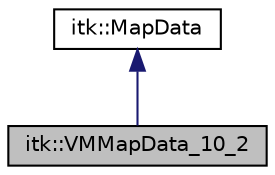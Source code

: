 digraph "itk::VMMapData_10_2"
{
 // LATEX_PDF_SIZE
  edge [fontname="Helvetica",fontsize="10",labelfontname="Helvetica",labelfontsize="10"];
  node [fontname="Helvetica",fontsize="10",shape=record];
  Node1 [label="itk::VMMapData_10_2",height=0.2,width=0.4,color="black", fillcolor="grey75", style="filled", fontcolor="black",tooltip="TODO."];
  Node2 -> Node1 [dir="back",color="midnightblue",fontsize="10",style="solid",fontname="Helvetica"];
  Node2 [label="itk::MapData",height=0.2,width=0.4,color="black", fillcolor="white", style="filled",URL="$classitk_1_1MapData.html",tooltip="Base class for map data containers."];
}
